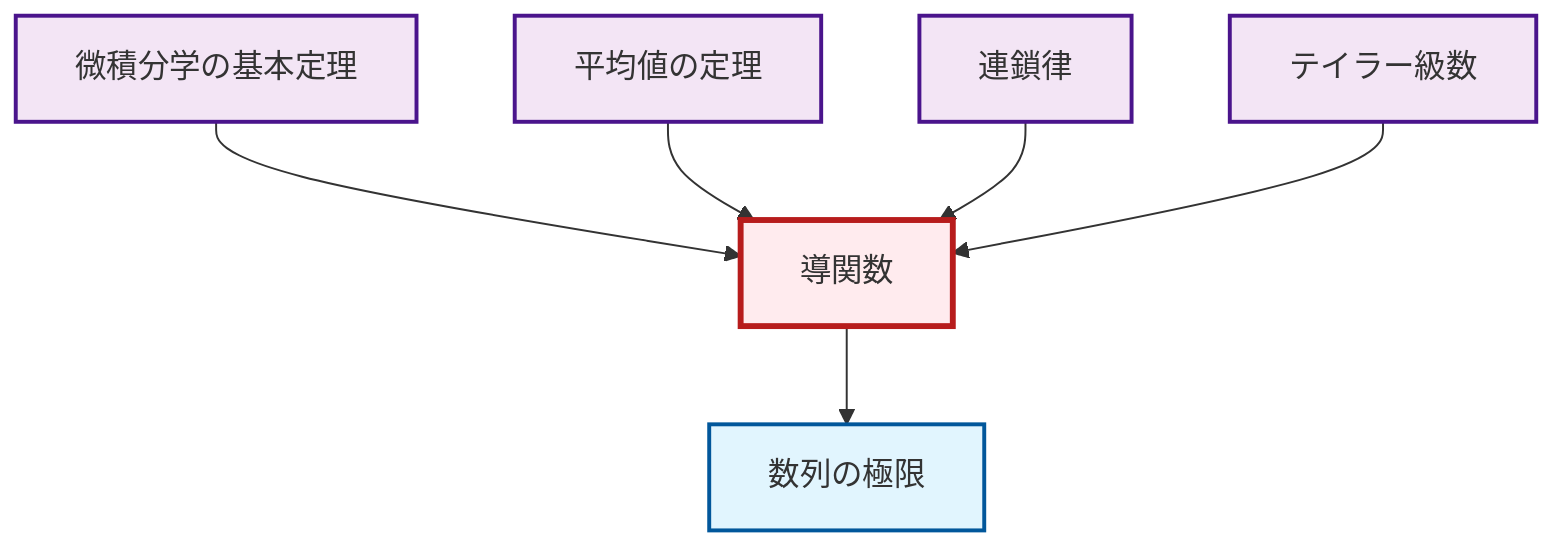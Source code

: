 graph TD
    classDef definition fill:#e1f5fe,stroke:#01579b,stroke-width:2px
    classDef theorem fill:#f3e5f5,stroke:#4a148c,stroke-width:2px
    classDef axiom fill:#fff3e0,stroke:#e65100,stroke-width:2px
    classDef example fill:#e8f5e9,stroke:#1b5e20,stroke-width:2px
    classDef current fill:#ffebee,stroke:#b71c1c,stroke-width:3px
    thm-mean-value["平均値の定理"]:::theorem
    def-derivative["導関数"]:::definition
    def-limit["数列の極限"]:::definition
    thm-taylor-series["テイラー級数"]:::theorem
    thm-chain-rule["連鎖律"]:::theorem
    thm-fundamental-calculus["微積分学の基本定理"]:::theorem
    thm-fundamental-calculus --> def-derivative
    def-derivative --> def-limit
    thm-mean-value --> def-derivative
    thm-chain-rule --> def-derivative
    thm-taylor-series --> def-derivative
    class def-derivative current